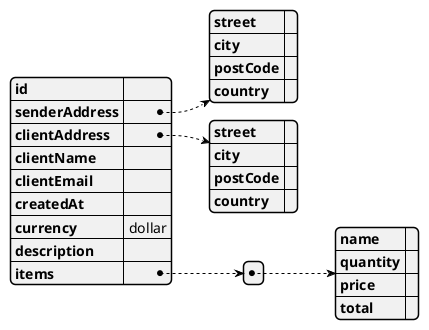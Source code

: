 @startjson
{
  "id" : "",
  "senderAddress": {
    "street": "",
    "city": "",
    "postCode": "",
    "country": ""
  },
  "clientAddress": {
    "street": "",
    "city": "",
    "postCode": "",
    "country": ""
  },
  "clientName": "",
  "clientEmail": "",
  "createdAt": "",
  "currency": "dollar",
  "description": "",
  "items": [
    {
      "name": "",
      "quantity": "",
      "price": "",
      "total": ""
    }
  ]
}
@endjson